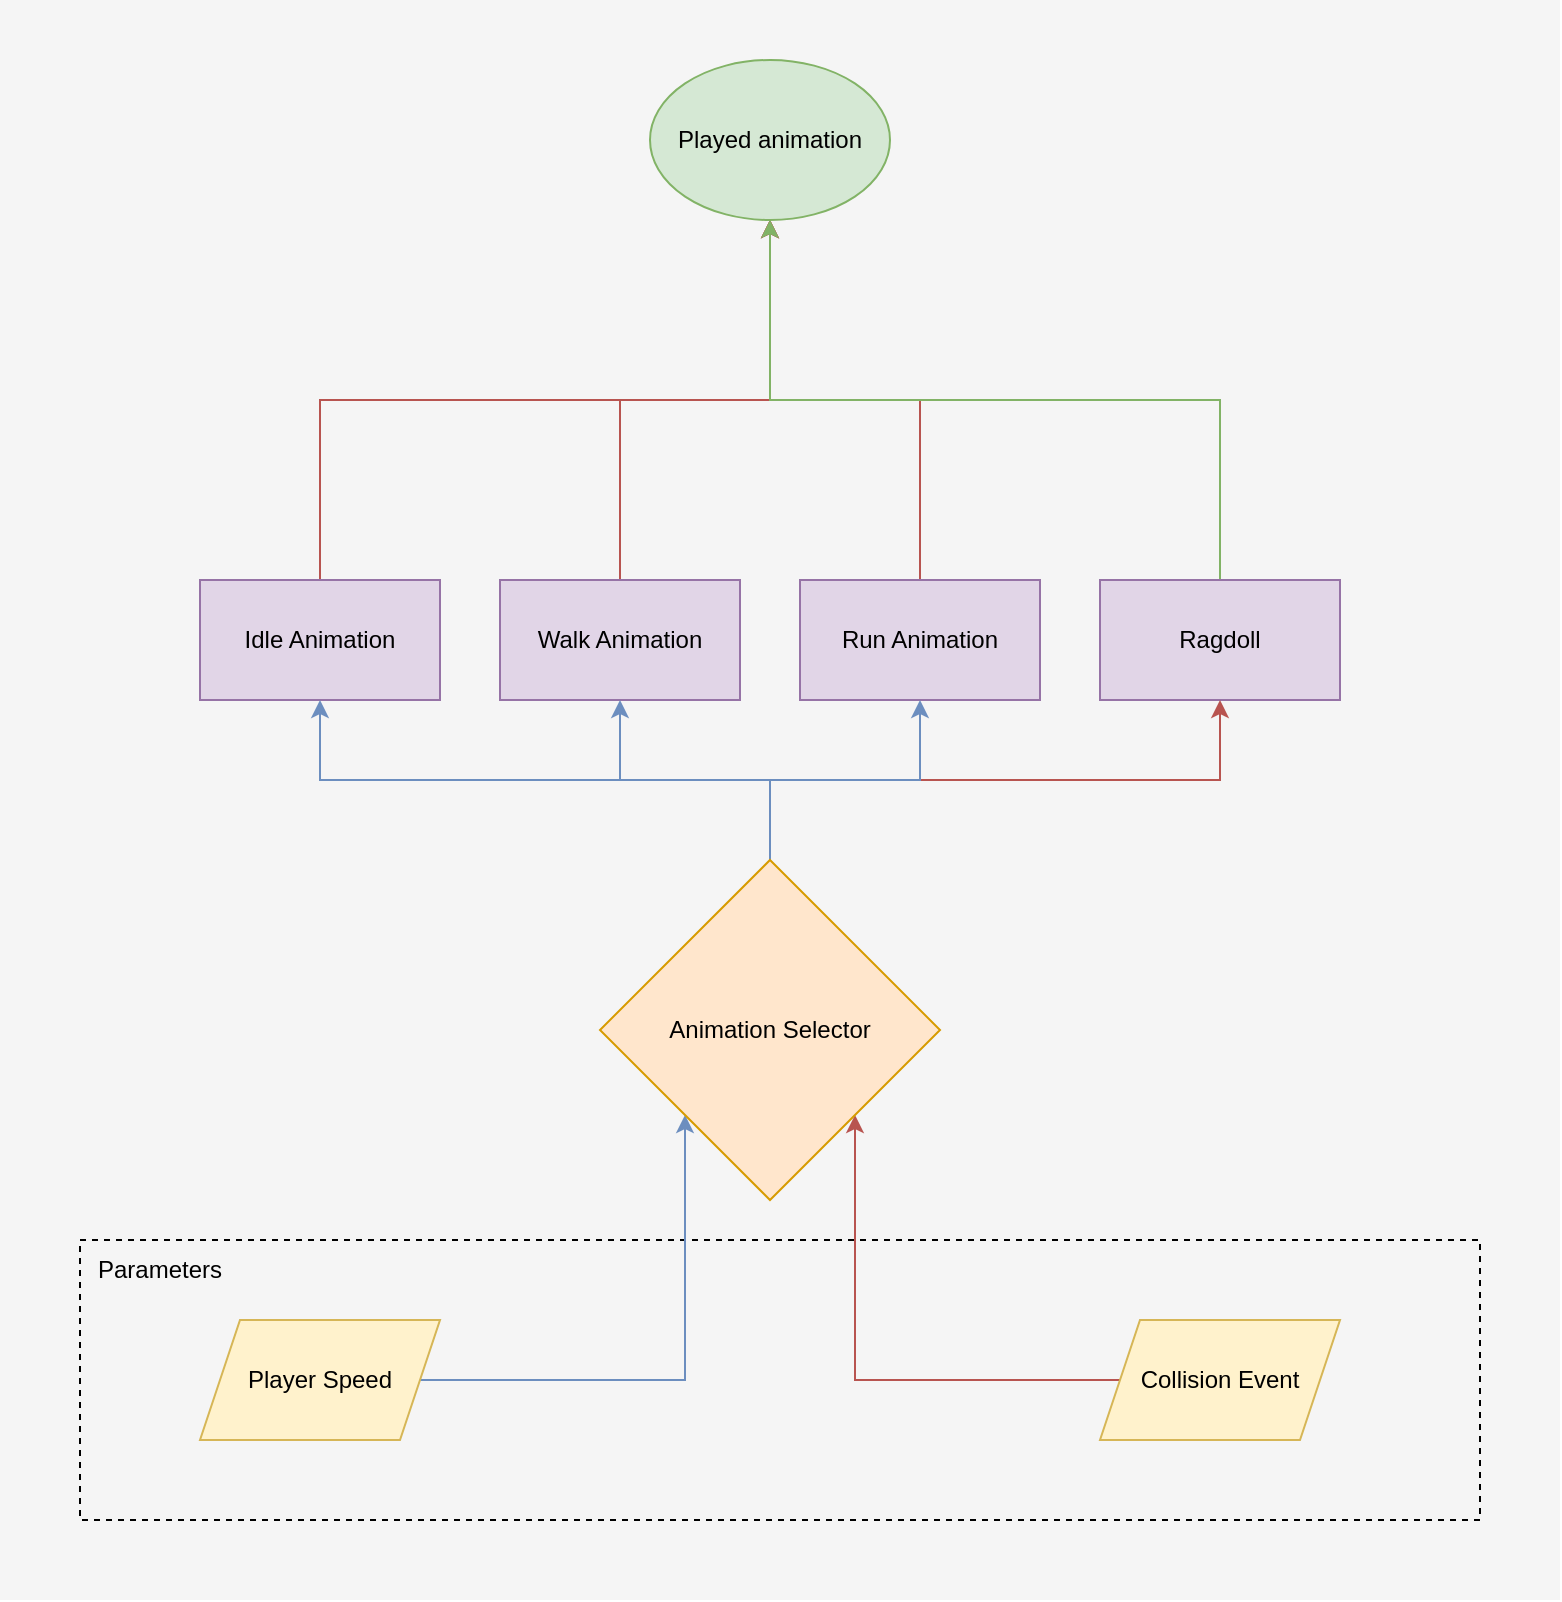 <mxfile version="20.6.0" type="device"><diagram id="LtS4SX4BZELGUO5Hi5QO" name="Page-1"><mxGraphModel dx="2062" dy="1062" grid="1" gridSize="10" guides="1" tooltips="1" connect="1" arrows="1" fold="1" page="1" pageScale="1" pageWidth="850" pageHeight="1100" math="0" shadow="0"><root><mxCell id="0"/><mxCell id="1" parent="0"/><mxCell id="4nge1dy7Vnt-5NN9zjIU-32" value="" style="rounded=0;whiteSpace=wrap;html=1;dashed=1;fillColor=#f5f5f5;strokeColor=none;fontColor=#333333;" vertex="1" parent="1"><mxGeometry x="40" y="120" width="780" height="800" as="geometry"/></mxCell><mxCell id="4nge1dy7Vnt-5NN9zjIU-28" value="" style="rounded=0;whiteSpace=wrap;html=1;fillColor=none;dashed=1;" vertex="1" parent="1"><mxGeometry x="80" y="740" width="700" height="140" as="geometry"/></mxCell><mxCell id="4nge1dy7Vnt-5NN9zjIU-23" style="edgeStyle=orthogonalEdgeStyle;rounded=0;orthogonalLoop=1;jettySize=auto;html=1;exitX=0;exitY=0.5;exitDx=0;exitDy=0;entryX=1;entryY=1;entryDx=0;entryDy=0;fillColor=#f8cecc;strokeColor=#b85450;" edge="1" parent="1" source="4nge1dy7Vnt-5NN9zjIU-5" target="4nge1dy7Vnt-5NN9zjIU-21"><mxGeometry relative="1" as="geometry"/></mxCell><mxCell id="4nge1dy7Vnt-5NN9zjIU-5" value="Collision Event" style="shape=parallelogram;perimeter=parallelogramPerimeter;whiteSpace=wrap;html=1;fixedSize=1;fillColor=#fff2cc;strokeColor=#d6b656;" vertex="1" parent="1"><mxGeometry x="590" y="780" width="120" height="60" as="geometry"/></mxCell><mxCell id="4nge1dy7Vnt-5NN9zjIU-18" style="edgeStyle=orthogonalEdgeStyle;rounded=0;orthogonalLoop=1;jettySize=auto;html=1;exitX=0.5;exitY=0;exitDx=0;exitDy=0;entryX=0.5;entryY=1;entryDx=0;entryDy=0;fillColor=#f8cecc;strokeColor=#b85450;" edge="1" parent="1" source="4nge1dy7Vnt-5NN9zjIU-6" target="4nge1dy7Vnt-5NN9zjIU-11"><mxGeometry relative="1" as="geometry"/></mxCell><mxCell id="4nge1dy7Vnt-5NN9zjIU-6" value="Walk Animation" style="rounded=0;whiteSpace=wrap;html=1;fillColor=#e1d5e7;strokeColor=#9673a6;" vertex="1" parent="1"><mxGeometry x="290" y="410" width="120" height="60" as="geometry"/></mxCell><mxCell id="4nge1dy7Vnt-5NN9zjIU-19" style="edgeStyle=orthogonalEdgeStyle;rounded=0;orthogonalLoop=1;jettySize=auto;html=1;exitX=0.5;exitY=0;exitDx=0;exitDy=0;entryX=0.5;entryY=1;entryDx=0;entryDy=0;fillColor=#f8cecc;strokeColor=#b85450;" edge="1" parent="1" source="4nge1dy7Vnt-5NN9zjIU-7" target="4nge1dy7Vnt-5NN9zjIU-11"><mxGeometry relative="1" as="geometry"/></mxCell><mxCell id="4nge1dy7Vnt-5NN9zjIU-7" value="Run Animation" style="rounded=0;whiteSpace=wrap;html=1;fillColor=#e1d5e7;strokeColor=#9673a6;" vertex="1" parent="1"><mxGeometry x="440" y="410" width="120" height="60" as="geometry"/></mxCell><mxCell id="4nge1dy7Vnt-5NN9zjIU-16" style="edgeStyle=orthogonalEdgeStyle;rounded=0;orthogonalLoop=1;jettySize=auto;html=1;exitX=0.5;exitY=0;exitDx=0;exitDy=0;entryX=0.5;entryY=1;entryDx=0;entryDy=0;fillColor=#f8cecc;strokeColor=#b85450;" edge="1" parent="1" source="4nge1dy7Vnt-5NN9zjIU-8" target="4nge1dy7Vnt-5NN9zjIU-11"><mxGeometry relative="1" as="geometry"/></mxCell><mxCell id="4nge1dy7Vnt-5NN9zjIU-8" value="Idle Animation" style="rounded=0;whiteSpace=wrap;html=1;fillColor=#e1d5e7;strokeColor=#9673a6;" vertex="1" parent="1"><mxGeometry x="140" y="410" width="120" height="60" as="geometry"/></mxCell><mxCell id="4nge1dy7Vnt-5NN9zjIU-20" style="edgeStyle=orthogonalEdgeStyle;rounded=0;orthogonalLoop=1;jettySize=auto;html=1;exitX=0.5;exitY=0;exitDx=0;exitDy=0;entryX=0.5;entryY=1;entryDx=0;entryDy=0;fillColor=#d5e8d4;strokeColor=#82b366;" edge="1" parent="1" source="4nge1dy7Vnt-5NN9zjIU-9" target="4nge1dy7Vnt-5NN9zjIU-11"><mxGeometry relative="1" as="geometry"/></mxCell><mxCell id="4nge1dy7Vnt-5NN9zjIU-9" value="Ragdoll" style="rounded=0;whiteSpace=wrap;html=1;fillColor=#e1d5e7;strokeColor=#9673a6;" vertex="1" parent="1"><mxGeometry x="590" y="410" width="120" height="60" as="geometry"/></mxCell><mxCell id="4nge1dy7Vnt-5NN9zjIU-22" style="edgeStyle=orthogonalEdgeStyle;rounded=0;orthogonalLoop=1;jettySize=auto;html=1;exitX=1;exitY=0.5;exitDx=0;exitDy=0;entryX=0;entryY=1;entryDx=0;entryDy=0;fillColor=#dae8fc;strokeColor=#6c8ebf;" edge="1" parent="1" source="4nge1dy7Vnt-5NN9zjIU-10" target="4nge1dy7Vnt-5NN9zjIU-21"><mxGeometry relative="1" as="geometry"/></mxCell><mxCell id="4nge1dy7Vnt-5NN9zjIU-10" value="Player Speed" style="shape=parallelogram;perimeter=parallelogramPerimeter;whiteSpace=wrap;html=1;fixedSize=1;fillColor=#fff2cc;strokeColor=#d6b656;" vertex="1" parent="1"><mxGeometry x="140" y="780" width="120" height="60" as="geometry"/></mxCell><mxCell id="4nge1dy7Vnt-5NN9zjIU-11" value="Played animation" style="ellipse;whiteSpace=wrap;html=1;strokeColor=#82b366;fillColor=#d5e8d4;" vertex="1" parent="1"><mxGeometry x="365" y="150" width="120" height="80" as="geometry"/></mxCell><mxCell id="4nge1dy7Vnt-5NN9zjIU-24" style="edgeStyle=orthogonalEdgeStyle;rounded=0;orthogonalLoop=1;jettySize=auto;html=1;exitX=0.5;exitY=0;exitDx=0;exitDy=0;entryX=0.5;entryY=1;entryDx=0;entryDy=0;fillColor=#dae8fc;strokeColor=#6c8ebf;" edge="1" parent="1" source="4nge1dy7Vnt-5NN9zjIU-21" target="4nge1dy7Vnt-5NN9zjIU-8"><mxGeometry relative="1" as="geometry"/></mxCell><mxCell id="4nge1dy7Vnt-5NN9zjIU-25" style="edgeStyle=orthogonalEdgeStyle;rounded=0;orthogonalLoop=1;jettySize=auto;html=1;exitX=0.5;exitY=0;exitDx=0;exitDy=0;entryX=0.5;entryY=1;entryDx=0;entryDy=0;fillColor=#f8cecc;strokeColor=#b85450;" edge="1" parent="1" source="4nge1dy7Vnt-5NN9zjIU-21" target="4nge1dy7Vnt-5NN9zjIU-9"><mxGeometry relative="1" as="geometry"/></mxCell><mxCell id="4nge1dy7Vnt-5NN9zjIU-26" style="edgeStyle=orthogonalEdgeStyle;rounded=0;orthogonalLoop=1;jettySize=auto;html=1;exitX=0.5;exitY=0;exitDx=0;exitDy=0;entryX=0.5;entryY=1;entryDx=0;entryDy=0;fillColor=#dae8fc;strokeColor=#6c8ebf;" edge="1" parent="1" source="4nge1dy7Vnt-5NN9zjIU-21" target="4nge1dy7Vnt-5NN9zjIU-7"><mxGeometry relative="1" as="geometry"/></mxCell><mxCell id="4nge1dy7Vnt-5NN9zjIU-27" style="edgeStyle=orthogonalEdgeStyle;rounded=0;orthogonalLoop=1;jettySize=auto;html=1;exitX=0.5;exitY=0;exitDx=0;exitDy=0;entryX=0.5;entryY=1;entryDx=0;entryDy=0;fillColor=#dae8fc;strokeColor=#6c8ebf;" edge="1" parent="1" source="4nge1dy7Vnt-5NN9zjIU-21" target="4nge1dy7Vnt-5NN9zjIU-6"><mxGeometry relative="1" as="geometry"/></mxCell><mxCell id="4nge1dy7Vnt-5NN9zjIU-21" value="Animation Selector" style="rhombus;whiteSpace=wrap;html=1;fillColor=#ffe6cc;strokeColor=#d79b00;" vertex="1" parent="1"><mxGeometry x="340" y="550" width="170" height="170" as="geometry"/></mxCell><mxCell id="4nge1dy7Vnt-5NN9zjIU-29" value="Parameters" style="text;html=1;strokeColor=none;fillColor=none;align=center;verticalAlign=middle;whiteSpace=wrap;rounded=0;dashed=1;" vertex="1" parent="1"><mxGeometry x="80" y="740" width="80" height="30" as="geometry"/></mxCell></root></mxGraphModel></diagram></mxfile>